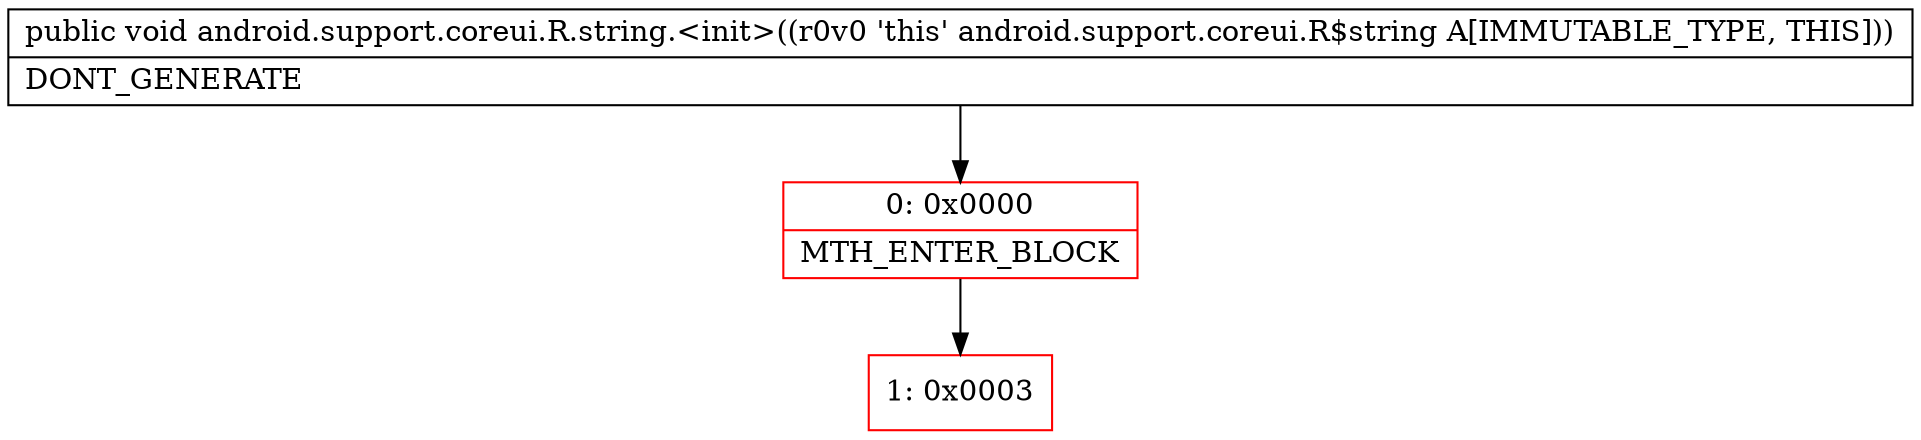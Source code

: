 digraph "CFG forandroid.support.coreui.R.string.\<init\>()V" {
subgraph cluster_Region_226777249 {
label = "R(0)";
node [shape=record,color=blue];
}
Node_0 [shape=record,color=red,label="{0\:\ 0x0000|MTH_ENTER_BLOCK\l}"];
Node_1 [shape=record,color=red,label="{1\:\ 0x0003}"];
MethodNode[shape=record,label="{public void android.support.coreui.R.string.\<init\>((r0v0 'this' android.support.coreui.R$string A[IMMUTABLE_TYPE, THIS]))  | DONT_GENERATE\l}"];
MethodNode -> Node_0;
Node_0 -> Node_1;
}

